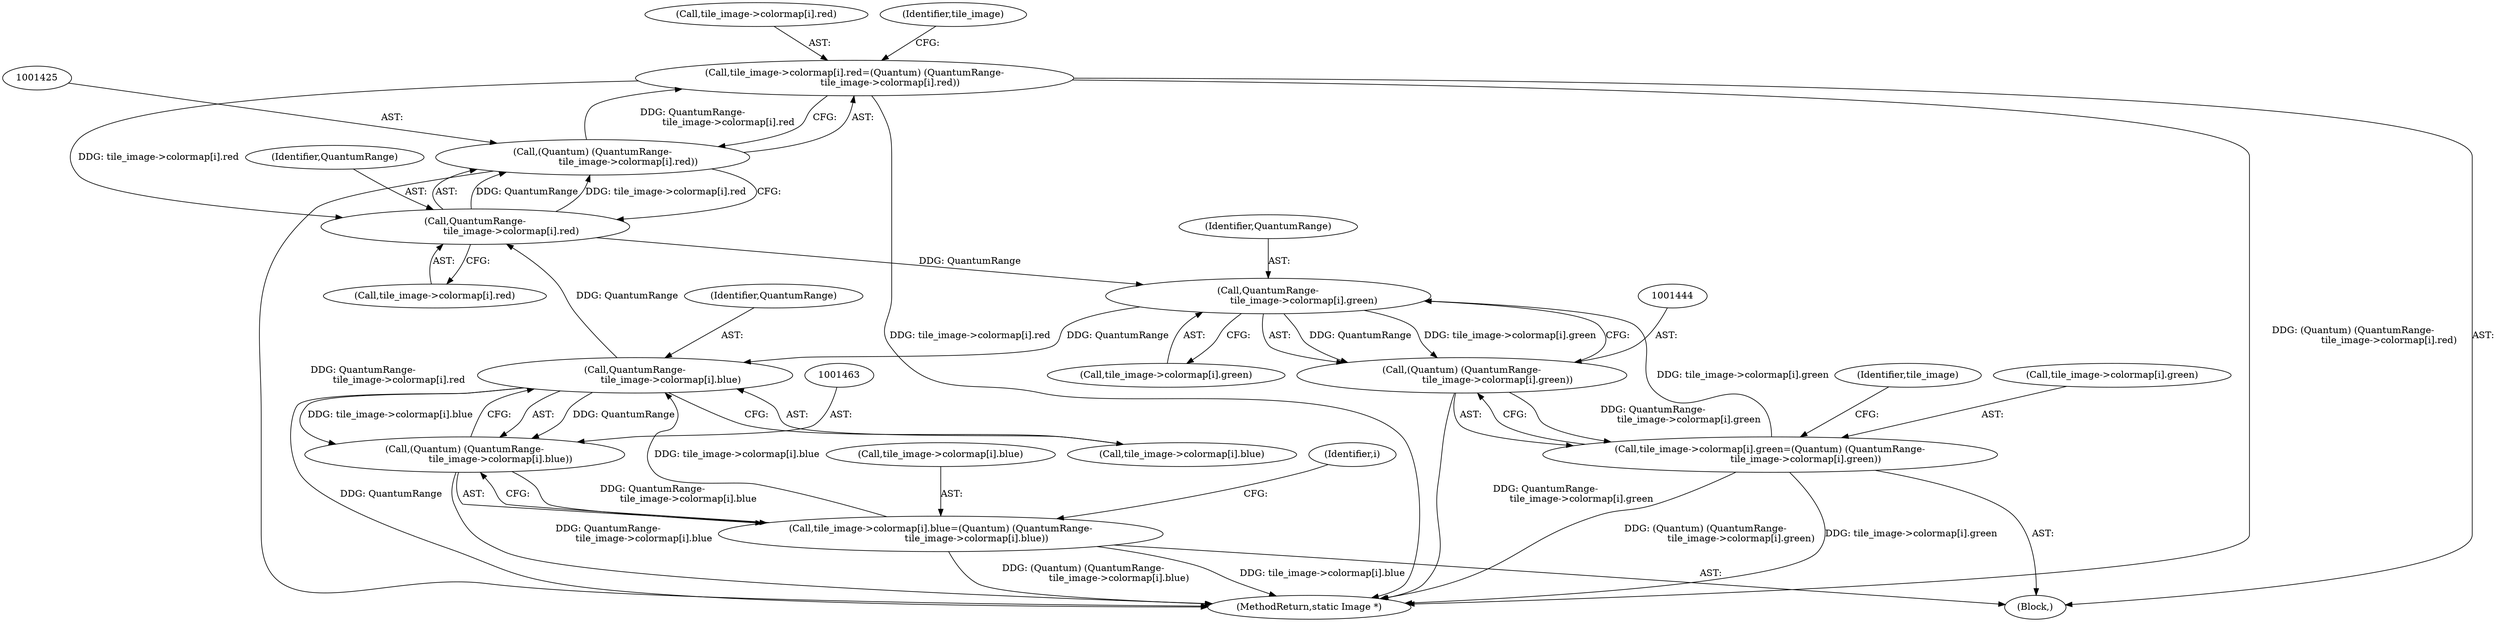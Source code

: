 digraph "0_ImageMagick_6b6bff054d569a77973f2140c0e86366e6168a6c_1@array" {
"1001416" [label="(Call,tile_image->colormap[i].red=(Quantum) (QuantumRange-\n                        tile_image->colormap[i].red))"];
"1001424" [label="(Call,(Quantum) (QuantumRange-\n                        tile_image->colormap[i].red))"];
"1001426" [label="(Call,QuantumRange-\n                        tile_image->colormap[i].red)"];
"1001464" [label="(Call,QuantumRange-\n                        tile_image->colormap[i].blue)"];
"1001445" [label="(Call,QuantumRange-\n                        tile_image->colormap[i].green)"];
"1001435" [label="(Call,tile_image->colormap[i].green=(Quantum) (QuantumRange-\n                        tile_image->colormap[i].green))"];
"1001443" [label="(Call,(Quantum) (QuantumRange-\n                        tile_image->colormap[i].green))"];
"1001454" [label="(Call,tile_image->colormap[i].blue=(Quantum) (QuantumRange-\n                        tile_image->colormap[i].blue))"];
"1001462" [label="(Call,(Quantum) (QuantumRange-\n                        tile_image->colormap[i].blue))"];
"1001416" [label="(Call,tile_image->colormap[i].red=(Quantum) (QuantumRange-\n                        tile_image->colormap[i].red))"];
"1001428" [label="(Call,tile_image->colormap[i].red)"];
"1001447" [label="(Call,tile_image->colormap[i].green)"];
"1001454" [label="(Call,tile_image->colormap[i].blue=(Quantum) (QuantumRange-\n                        tile_image->colormap[i].blue))"];
"1001416" [label="(Call,tile_image->colormap[i].red=(Quantum) (QuantumRange-\n                        tile_image->colormap[i].red))"];
"1001443" [label="(Call,(Quantum) (QuantumRange-\n                        tile_image->colormap[i].green))"];
"1001426" [label="(Call,QuantumRange-\n                        tile_image->colormap[i].red)"];
"1001462" [label="(Call,(Quantum) (QuantumRange-\n                        tile_image->colormap[i].blue))"];
"1001466" [label="(Call,tile_image->colormap[i].blue)"];
"1001446" [label="(Identifier,QuantumRange)"];
"1001458" [label="(Identifier,tile_image)"];
"1001455" [label="(Call,tile_image->colormap[i].blue)"];
"1001436" [label="(Call,tile_image->colormap[i].green)"];
"1001427" [label="(Identifier,QuantumRange)"];
"1001415" [label="(Block,)"];
"1001464" [label="(Call,QuantumRange-\n                        tile_image->colormap[i].blue)"];
"1001417" [label="(Call,tile_image->colormap[i].red)"];
"1001435" [label="(Call,tile_image->colormap[i].green=(Quantum) (QuantumRange-\n                        tile_image->colormap[i].green))"];
"1002575" [label="(MethodReturn,static Image *)"];
"1001424" [label="(Call,(Quantum) (QuantumRange-\n                        tile_image->colormap[i].red))"];
"1001414" [label="(Identifier,i)"];
"1001445" [label="(Call,QuantumRange-\n                        tile_image->colormap[i].green)"];
"1001465" [label="(Identifier,QuantumRange)"];
"1001439" [label="(Identifier,tile_image)"];
"1001416" -> "1001415"  [label="AST: "];
"1001416" -> "1001424"  [label="CFG: "];
"1001417" -> "1001416"  [label="AST: "];
"1001424" -> "1001416"  [label="AST: "];
"1001439" -> "1001416"  [label="CFG: "];
"1001416" -> "1002575"  [label="DDG: tile_image->colormap[i].red"];
"1001416" -> "1002575"  [label="DDG: (Quantum) (QuantumRange-\n                        tile_image->colormap[i].red)"];
"1001424" -> "1001416"  [label="DDG: QuantumRange-\n                        tile_image->colormap[i].red"];
"1001416" -> "1001426"  [label="DDG: tile_image->colormap[i].red"];
"1001424" -> "1001426"  [label="CFG: "];
"1001425" -> "1001424"  [label="AST: "];
"1001426" -> "1001424"  [label="AST: "];
"1001424" -> "1002575"  [label="DDG: QuantumRange-\n                        tile_image->colormap[i].red"];
"1001426" -> "1001424"  [label="DDG: QuantumRange"];
"1001426" -> "1001424"  [label="DDG: tile_image->colormap[i].red"];
"1001426" -> "1001428"  [label="CFG: "];
"1001427" -> "1001426"  [label="AST: "];
"1001428" -> "1001426"  [label="AST: "];
"1001464" -> "1001426"  [label="DDG: QuantumRange"];
"1001426" -> "1001445"  [label="DDG: QuantumRange"];
"1001464" -> "1001462"  [label="AST: "];
"1001464" -> "1001466"  [label="CFG: "];
"1001465" -> "1001464"  [label="AST: "];
"1001466" -> "1001464"  [label="AST: "];
"1001462" -> "1001464"  [label="CFG: "];
"1001464" -> "1002575"  [label="DDG: QuantumRange"];
"1001464" -> "1001462"  [label="DDG: QuantumRange"];
"1001464" -> "1001462"  [label="DDG: tile_image->colormap[i].blue"];
"1001445" -> "1001464"  [label="DDG: QuantumRange"];
"1001454" -> "1001464"  [label="DDG: tile_image->colormap[i].blue"];
"1001445" -> "1001443"  [label="AST: "];
"1001445" -> "1001447"  [label="CFG: "];
"1001446" -> "1001445"  [label="AST: "];
"1001447" -> "1001445"  [label="AST: "];
"1001443" -> "1001445"  [label="CFG: "];
"1001445" -> "1001443"  [label="DDG: QuantumRange"];
"1001445" -> "1001443"  [label="DDG: tile_image->colormap[i].green"];
"1001435" -> "1001445"  [label="DDG: tile_image->colormap[i].green"];
"1001435" -> "1001415"  [label="AST: "];
"1001435" -> "1001443"  [label="CFG: "];
"1001436" -> "1001435"  [label="AST: "];
"1001443" -> "1001435"  [label="AST: "];
"1001458" -> "1001435"  [label="CFG: "];
"1001435" -> "1002575"  [label="DDG: tile_image->colormap[i].green"];
"1001435" -> "1002575"  [label="DDG: (Quantum) (QuantumRange-\n                        tile_image->colormap[i].green)"];
"1001443" -> "1001435"  [label="DDG: QuantumRange-\n                        tile_image->colormap[i].green"];
"1001444" -> "1001443"  [label="AST: "];
"1001443" -> "1002575"  [label="DDG: QuantumRange-\n                        tile_image->colormap[i].green"];
"1001454" -> "1001415"  [label="AST: "];
"1001454" -> "1001462"  [label="CFG: "];
"1001455" -> "1001454"  [label="AST: "];
"1001462" -> "1001454"  [label="AST: "];
"1001414" -> "1001454"  [label="CFG: "];
"1001454" -> "1002575"  [label="DDG: (Quantum) (QuantumRange-\n                        tile_image->colormap[i].blue)"];
"1001454" -> "1002575"  [label="DDG: tile_image->colormap[i].blue"];
"1001462" -> "1001454"  [label="DDG: QuantumRange-\n                        tile_image->colormap[i].blue"];
"1001463" -> "1001462"  [label="AST: "];
"1001462" -> "1002575"  [label="DDG: QuantumRange-\n                        tile_image->colormap[i].blue"];
}
